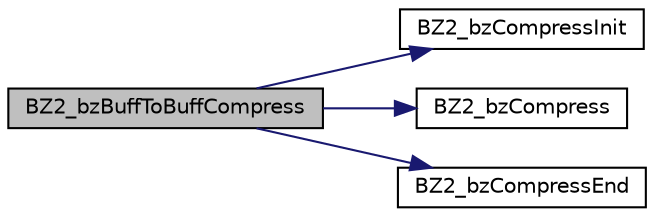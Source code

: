 digraph G
{
  edge [fontname="Helvetica",fontsize="10",labelfontname="Helvetica",labelfontsize="10"];
  node [fontname="Helvetica",fontsize="10",shape=record];
  rankdir="LR";
  Node1 [label="BZ2_bzBuffToBuffCompress",height=0.2,width=0.4,color="black", fillcolor="grey75", style="filled" fontcolor="black"];
  Node1 -> Node2 [color="midnightblue",fontsize="10",style="solid",fontname="Helvetica"];
  Node2 [label="BZ2_bzCompressInit",height=0.2,width=0.4,color="black", fillcolor="white", style="filled",URL="$bzlib_8c.html#a96799e910fe1ae640518759dcda5c16b"];
  Node1 -> Node3 [color="midnightblue",fontsize="10",style="solid",fontname="Helvetica"];
  Node3 [label="BZ2_bzCompress",height=0.2,width=0.4,color="black", fillcolor="white", style="filled",URL="$bzlib_8c.html#afaf431b4be66dc0dc2554dc8a8a87de7"];
  Node1 -> Node4 [color="midnightblue",fontsize="10",style="solid",fontname="Helvetica"];
  Node4 [label="BZ2_bzCompressEnd",height=0.2,width=0.4,color="black", fillcolor="white", style="filled",URL="$bzlib_8c.html#af50235abe4edaf72f5e325c0be182c50"];
}
